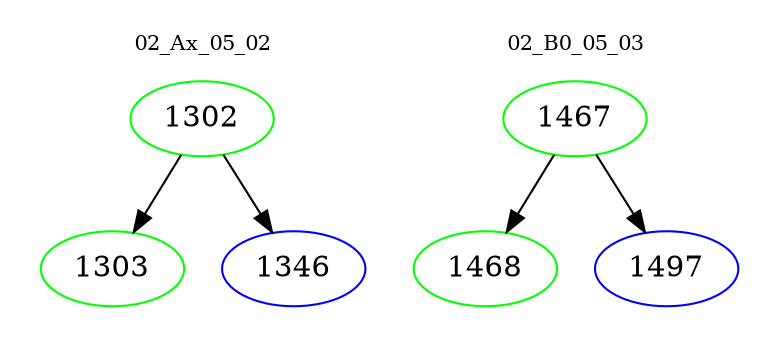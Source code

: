 digraph{
subgraph cluster_0 {
color = white
label = "02_Ax_05_02";
fontsize=10;
T0_1302 [label="1302", color="green"]
T0_1302 -> T0_1303 [color="black"]
T0_1303 [label="1303", color="green"]
T0_1302 -> T0_1346 [color="black"]
T0_1346 [label="1346", color="blue"]
}
subgraph cluster_1 {
color = white
label = "02_B0_05_03";
fontsize=10;
T1_1467 [label="1467", color="green"]
T1_1467 -> T1_1468 [color="black"]
T1_1468 [label="1468", color="green"]
T1_1467 -> T1_1497 [color="black"]
T1_1497 [label="1497", color="blue"]
}
}
